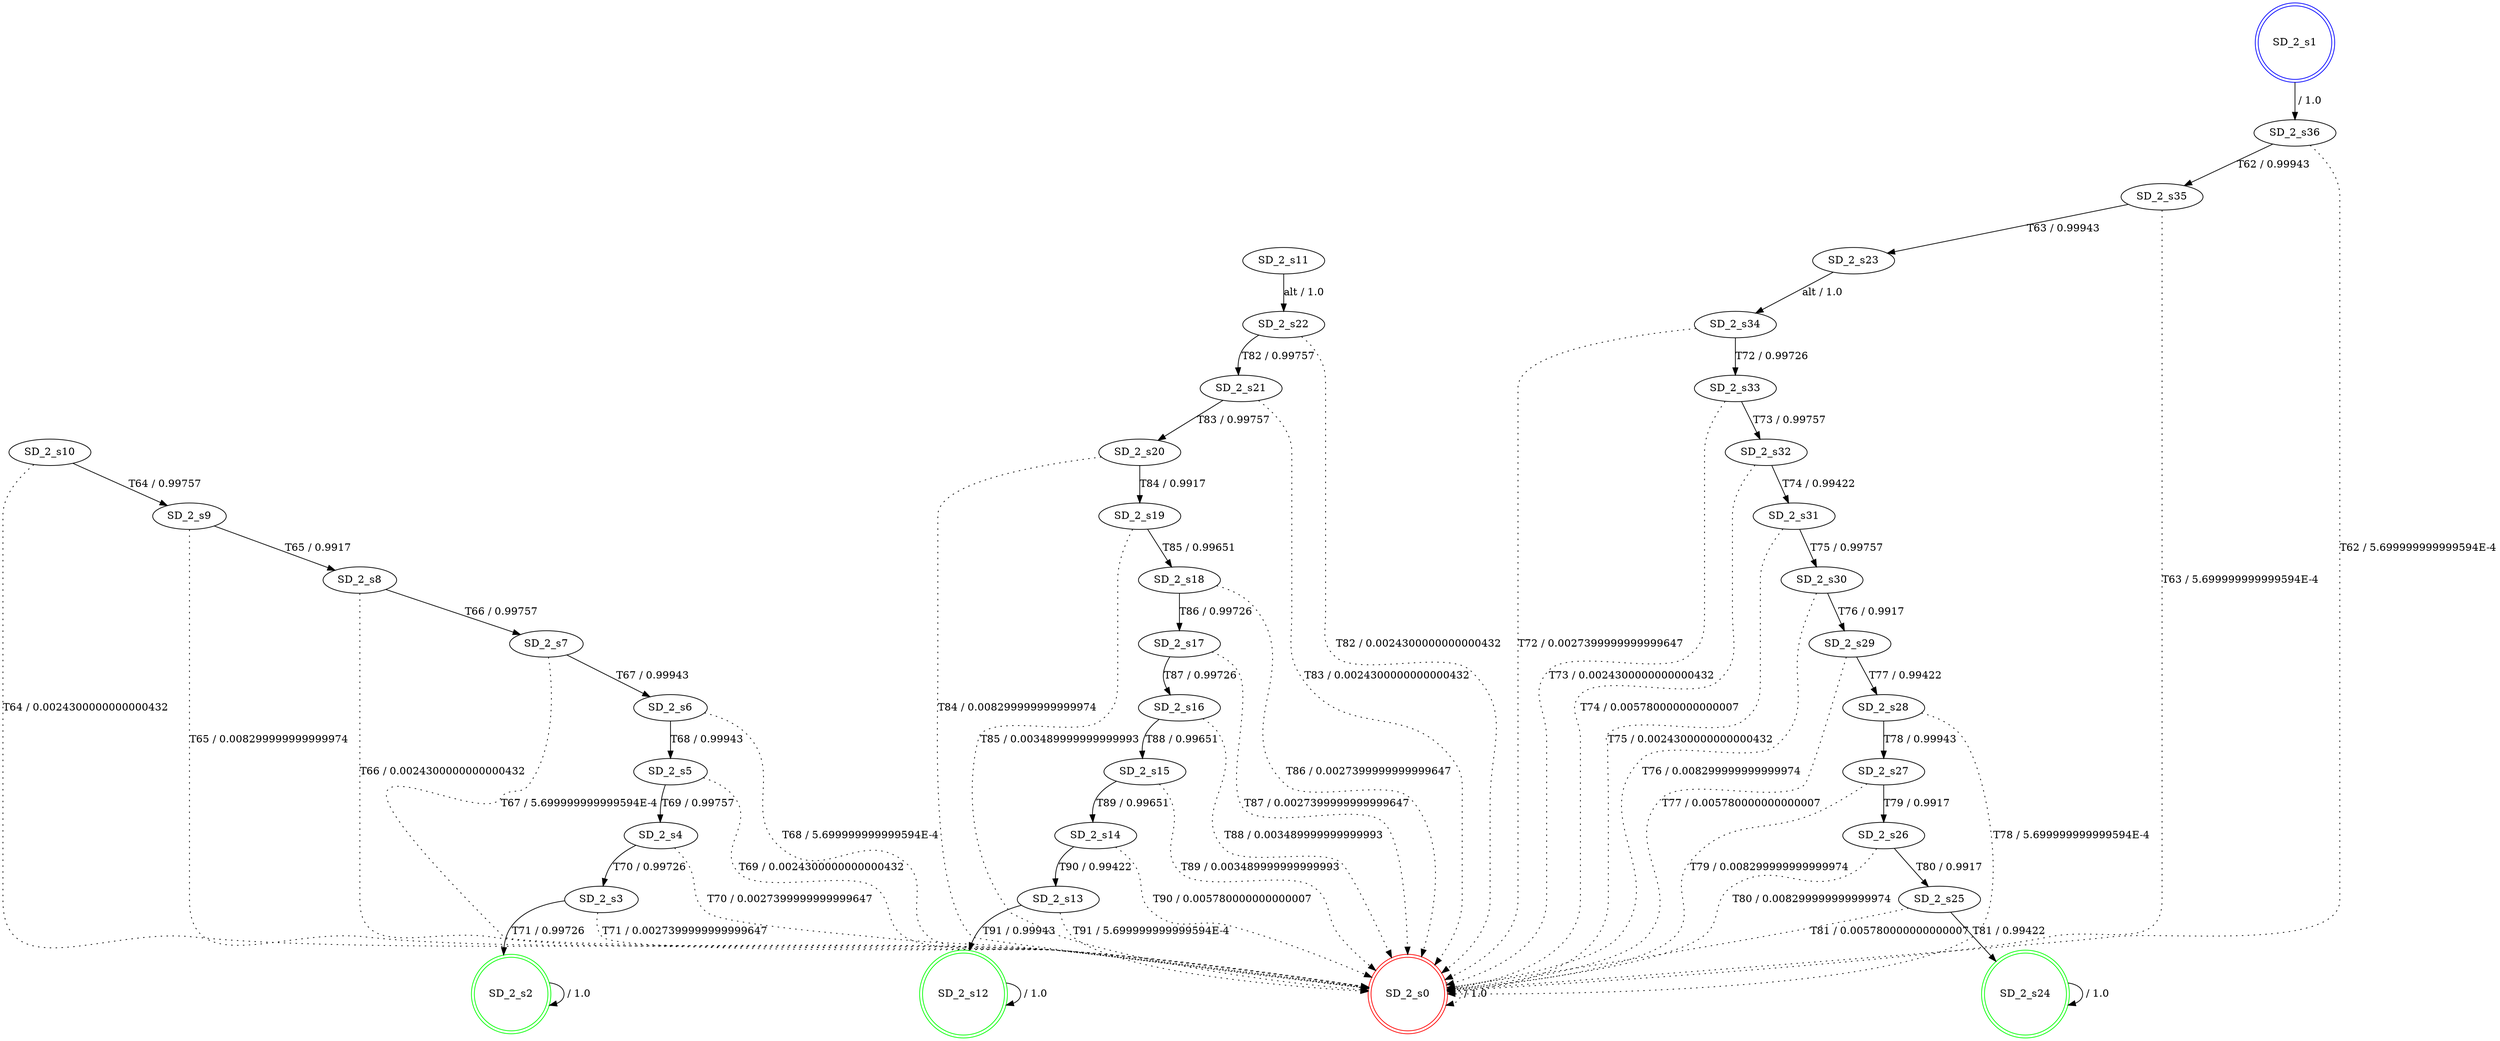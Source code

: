 digraph graphname {
SD_2_s0 [label="SD_2_s0",color=red,shape=doublecircle ];
SD_2_s1 [label="SD_2_s1",color=blue,shape=doublecircle ];
SD_2_s2 [label="SD_2_s2",color=green,shape=doublecircle ];
SD_2_s3 [label="SD_2_s3" ];
SD_2_s4 [label="SD_2_s4" ];
SD_2_s5 [label="SD_2_s5" ];
SD_2_s6 [label="SD_2_s6" ];
SD_2_s7 [label="SD_2_s7" ];
SD_2_s8 [label="SD_2_s8" ];
SD_2_s9 [label="SD_2_s9" ];
SD_2_s10 [label="SD_2_s10" ];
SD_2_s11 [label="SD_2_s11" ];
SD_2_s12 [label="SD_2_s12",color=green,shape=doublecircle ];
SD_2_s13 [label="SD_2_s13" ];
SD_2_s14 [label="SD_2_s14" ];
SD_2_s15 [label="SD_2_s15" ];
SD_2_s16 [label="SD_2_s16" ];
SD_2_s17 [label="SD_2_s17" ];
SD_2_s18 [label="SD_2_s18" ];
SD_2_s19 [label="SD_2_s19" ];
SD_2_s20 [label="SD_2_s20" ];
SD_2_s21 [label="SD_2_s21" ];
SD_2_s22 [label="SD_2_s22" ];
SD_2_s23 [label="SD_2_s23" ];
SD_2_s24 [label="SD_2_s24",color=green,shape=doublecircle ];
SD_2_s25 [label="SD_2_s25" ];
SD_2_s26 [label="SD_2_s26" ];
SD_2_s27 [label="SD_2_s27" ];
SD_2_s28 [label="SD_2_s28" ];
SD_2_s29 [label="SD_2_s29" ];
SD_2_s30 [label="SD_2_s30" ];
SD_2_s31 [label="SD_2_s31" ];
SD_2_s32 [label="SD_2_s32" ];
SD_2_s33 [label="SD_2_s33" ];
SD_2_s34 [label="SD_2_s34" ];
SD_2_s35 [label="SD_2_s35" ];
SD_2_s36 [label="SD_2_s36" ];
SD_2_s0 -> SD_2_s0 [label=" / 1.0", style=dotted];
SD_2_s1 -> SD_2_s36 [label=" / 1.0"];
SD_2_s2 -> SD_2_s2 [label=" / 1.0"];
SD_2_s3 -> SD_2_s2 [label="T71 / 0.99726"];
SD_2_s3 -> SD_2_s0 [label="T71 / 0.0027399999999999647", style=dotted];
SD_2_s4 -> SD_2_s3 [label="T70 / 0.99726"];
SD_2_s4 -> SD_2_s0 [label="T70 / 0.0027399999999999647", style=dotted];
SD_2_s5 -> SD_2_s4 [label="T69 / 0.99757"];
SD_2_s5 -> SD_2_s0 [label="T69 / 0.0024300000000000432", style=dotted];
SD_2_s6 -> SD_2_s5 [label="T68 / 0.99943"];
SD_2_s6 -> SD_2_s0 [label="T68 / 5.699999999999594E-4", style=dotted];
SD_2_s7 -> SD_2_s6 [label="T67 / 0.99943"];
SD_2_s7 -> SD_2_s0 [label="T67 / 5.699999999999594E-4", style=dotted];
SD_2_s8 -> SD_2_s7 [label="T66 / 0.99757"];
SD_2_s8 -> SD_2_s0 [label="T66 / 0.0024300000000000432", style=dotted];
SD_2_s9 -> SD_2_s8 [label="T65 / 0.9917"];
SD_2_s9 -> SD_2_s0 [label="T65 / 0.008299999999999974", style=dotted];
SD_2_s10 -> SD_2_s9 [label="T64 / 0.99757"];
SD_2_s10 -> SD_2_s0 [label="T64 / 0.0024300000000000432", style=dotted];
SD_2_s11 -> SD_2_s22 [label="alt / 1.0"];
SD_2_s12 -> SD_2_s12 [label=" / 1.0"];
SD_2_s13 -> SD_2_s12 [label="T91 / 0.99943"];
SD_2_s13 -> SD_2_s0 [label="T91 / 5.699999999999594E-4", style=dotted];
SD_2_s14 -> SD_2_s13 [label="T90 / 0.99422"];
SD_2_s14 -> SD_2_s0 [label="T90 / 0.005780000000000007", style=dotted];
SD_2_s15 -> SD_2_s14 [label="T89 / 0.99651"];
SD_2_s15 -> SD_2_s0 [label="T89 / 0.003489999999999993", style=dotted];
SD_2_s16 -> SD_2_s15 [label="T88 / 0.99651"];
SD_2_s16 -> SD_2_s0 [label="T88 / 0.003489999999999993", style=dotted];
SD_2_s17 -> SD_2_s16 [label="T87 / 0.99726"];
SD_2_s17 -> SD_2_s0 [label="T87 / 0.0027399999999999647", style=dotted];
SD_2_s18 -> SD_2_s17 [label="T86 / 0.99726"];
SD_2_s18 -> SD_2_s0 [label="T86 / 0.0027399999999999647", style=dotted];
SD_2_s19 -> SD_2_s18 [label="T85 / 0.99651"];
SD_2_s19 -> SD_2_s0 [label="T85 / 0.003489999999999993", style=dotted];
SD_2_s20 -> SD_2_s19 [label="T84 / 0.9917"];
SD_2_s20 -> SD_2_s0 [label="T84 / 0.008299999999999974", style=dotted];
SD_2_s21 -> SD_2_s20 [label="T83 / 0.99757"];
SD_2_s21 -> SD_2_s0 [label="T83 / 0.0024300000000000432", style=dotted];
SD_2_s22 -> SD_2_s21 [label="T82 / 0.99757"];
SD_2_s22 -> SD_2_s0 [label="T82 / 0.0024300000000000432", style=dotted];
SD_2_s23 -> SD_2_s34 [label="alt / 1.0"];
SD_2_s24 -> SD_2_s24 [label=" / 1.0"];
SD_2_s25 -> SD_2_s24 [label="T81 / 0.99422"];
SD_2_s25 -> SD_2_s0 [label="T81 / 0.005780000000000007", style=dotted];
SD_2_s26 -> SD_2_s25 [label="T80 / 0.9917"];
SD_2_s26 -> SD_2_s0 [label="T80 / 0.008299999999999974", style=dotted];
SD_2_s27 -> SD_2_s26 [label="T79 / 0.9917"];
SD_2_s27 -> SD_2_s0 [label="T79 / 0.008299999999999974", style=dotted];
SD_2_s28 -> SD_2_s27 [label="T78 / 0.99943"];
SD_2_s28 -> SD_2_s0 [label="T78 / 5.699999999999594E-4", style=dotted];
SD_2_s29 -> SD_2_s28 [label="T77 / 0.99422"];
SD_2_s29 -> SD_2_s0 [label="T77 / 0.005780000000000007", style=dotted];
SD_2_s30 -> SD_2_s29 [label="T76 / 0.9917"];
SD_2_s30 -> SD_2_s0 [label="T76 / 0.008299999999999974", style=dotted];
SD_2_s31 -> SD_2_s30 [label="T75 / 0.99757"];
SD_2_s31 -> SD_2_s0 [label="T75 / 0.0024300000000000432", style=dotted];
SD_2_s32 -> SD_2_s31 [label="T74 / 0.99422"];
SD_2_s32 -> SD_2_s0 [label="T74 / 0.005780000000000007", style=dotted];
SD_2_s33 -> SD_2_s32 [label="T73 / 0.99757"];
SD_2_s33 -> SD_2_s0 [label="T73 / 0.0024300000000000432", style=dotted];
SD_2_s34 -> SD_2_s33 [label="T72 / 0.99726"];
SD_2_s34 -> SD_2_s0 [label="T72 / 0.0027399999999999647", style=dotted];
SD_2_s35 -> SD_2_s23 [label="T63 / 0.99943"];
SD_2_s35 -> SD_2_s0 [label="T63 / 5.699999999999594E-4", style=dotted];
SD_2_s36 -> SD_2_s35 [label="T62 / 0.99943"];
SD_2_s36 -> SD_2_s0 [label="T62 / 5.699999999999594E-4", style=dotted];
}